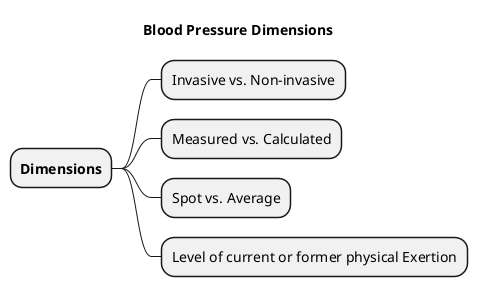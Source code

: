 @startmindmap

'skinparam svgDimensionStyle false

title Blood Pressure Dimensions

+ **Dimensions**

++ Invasive vs. Non-invasive
++ Measured vs. Calculated
++ Spot vs. Average
++ Level of current or former physical Exertion

@endmindmap